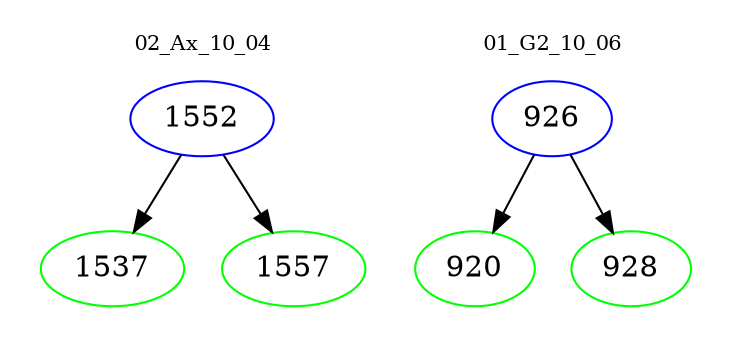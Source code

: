 digraph{
subgraph cluster_0 {
color = white
label = "02_Ax_10_04";
fontsize=10;
T0_1552 [label="1552", color="blue"]
T0_1552 -> T0_1537 [color="black"]
T0_1537 [label="1537", color="green"]
T0_1552 -> T0_1557 [color="black"]
T0_1557 [label="1557", color="green"]
}
subgraph cluster_1 {
color = white
label = "01_G2_10_06";
fontsize=10;
T1_926 [label="926", color="blue"]
T1_926 -> T1_920 [color="black"]
T1_920 [label="920", color="green"]
T1_926 -> T1_928 [color="black"]
T1_928 [label="928", color="green"]
}
}
